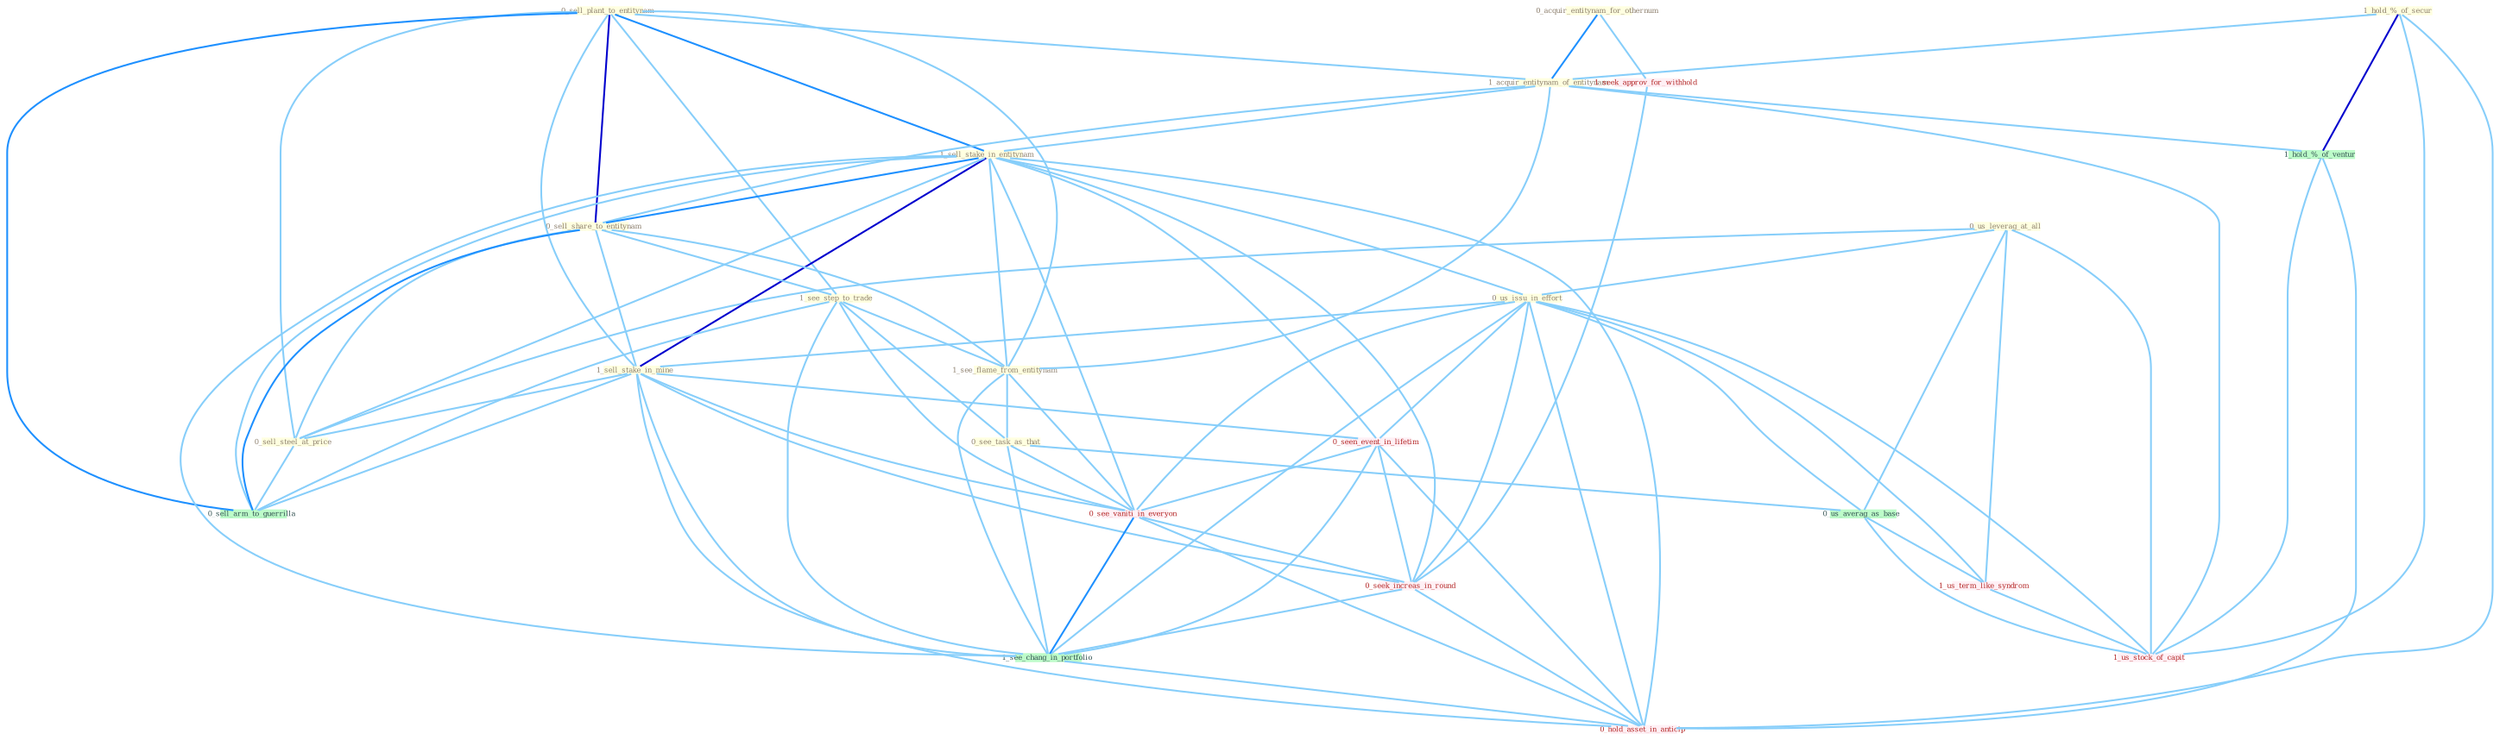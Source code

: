 Graph G{ 
    node
    [shape=polygon,style=filled,width=.5,height=.06,color="#BDFCC9",fixedsize=true,fontsize=4,
    fontcolor="#2f4f4f"];
    {node
    [color="#ffffe0", fontcolor="#8b7d6b"] "0_sell_plant_to_entitynam " "1_hold_%_of_secur " "0_acquir_entitynam_for_othernum " "1_acquir_entitynam_of_entitynam " "0_us_leverag_at_all " "1_sell_stake_in_entitynam " "0_sell_share_to_entitynam " "1_see_step_to_trade " "0_us_issu_in_effort " "1_sell_stake_in_mine " "1_see_flame_from_entitynam " "0_see_task_as_that " "0_sell_steel_at_price "}
{node [color="#fff0f5", fontcolor="#b22222"] "0_seen_event_in_lifetim " "1_us_term_like_syndrom " "1_seek_approv_for_withhold " "0_see_vaniti_in_everyon " "0_seek_increas_in_round " "1_us_stock_of_capit " "0_hold_asset_in_anticip "}
edge [color="#B0E2FF"];

	"0_sell_plant_to_entitynam " -- "1_acquir_entitynam_of_entitynam " [w="1", color="#87cefa" ];
	"0_sell_plant_to_entitynam " -- "1_sell_stake_in_entitynam " [w="2", color="#1e90ff" , len=0.8];
	"0_sell_plant_to_entitynam " -- "0_sell_share_to_entitynam " [w="3", color="#0000cd" , len=0.6];
	"0_sell_plant_to_entitynam " -- "1_see_step_to_trade " [w="1", color="#87cefa" ];
	"0_sell_plant_to_entitynam " -- "1_sell_stake_in_mine " [w="1", color="#87cefa" ];
	"0_sell_plant_to_entitynam " -- "1_see_flame_from_entitynam " [w="1", color="#87cefa" ];
	"0_sell_plant_to_entitynam " -- "0_sell_steel_at_price " [w="1", color="#87cefa" ];
	"0_sell_plant_to_entitynam " -- "0_sell_arm_to_guerrilla " [w="2", color="#1e90ff" , len=0.8];
	"1_hold_%_of_secur " -- "1_acquir_entitynam_of_entitynam " [w="1", color="#87cefa" ];
	"1_hold_%_of_secur " -- "1_hold_%_of_ventur " [w="3", color="#0000cd" , len=0.6];
	"1_hold_%_of_secur " -- "1_us_stock_of_capit " [w="1", color="#87cefa" ];
	"1_hold_%_of_secur " -- "0_hold_asset_in_anticip " [w="1", color="#87cefa" ];
	"0_acquir_entitynam_for_othernum " -- "1_acquir_entitynam_of_entitynam " [w="2", color="#1e90ff" , len=0.8];
	"0_acquir_entitynam_for_othernum " -- "1_seek_approv_for_withhold " [w="1", color="#87cefa" ];
	"1_acquir_entitynam_of_entitynam " -- "1_sell_stake_in_entitynam " [w="1", color="#87cefa" ];
	"1_acquir_entitynam_of_entitynam " -- "0_sell_share_to_entitynam " [w="1", color="#87cefa" ];
	"1_acquir_entitynam_of_entitynam " -- "1_see_flame_from_entitynam " [w="1", color="#87cefa" ];
	"1_acquir_entitynam_of_entitynam " -- "1_hold_%_of_ventur " [w="1", color="#87cefa" ];
	"1_acquir_entitynam_of_entitynam " -- "1_us_stock_of_capit " [w="1", color="#87cefa" ];
	"0_us_leverag_at_all " -- "0_us_issu_in_effort " [w="1", color="#87cefa" ];
	"0_us_leverag_at_all " -- "0_sell_steel_at_price " [w="1", color="#87cefa" ];
	"0_us_leverag_at_all " -- "0_us_averag_as_base " [w="1", color="#87cefa" ];
	"0_us_leverag_at_all " -- "1_us_term_like_syndrom " [w="1", color="#87cefa" ];
	"0_us_leverag_at_all " -- "1_us_stock_of_capit " [w="1", color="#87cefa" ];
	"1_sell_stake_in_entitynam " -- "0_sell_share_to_entitynam " [w="2", color="#1e90ff" , len=0.8];
	"1_sell_stake_in_entitynam " -- "0_us_issu_in_effort " [w="1", color="#87cefa" ];
	"1_sell_stake_in_entitynam " -- "1_sell_stake_in_mine " [w="3", color="#0000cd" , len=0.6];
	"1_sell_stake_in_entitynam " -- "1_see_flame_from_entitynam " [w="1", color="#87cefa" ];
	"1_sell_stake_in_entitynam " -- "0_sell_steel_at_price " [w="1", color="#87cefa" ];
	"1_sell_stake_in_entitynam " -- "0_seen_event_in_lifetim " [w="1", color="#87cefa" ];
	"1_sell_stake_in_entitynam " -- "0_see_vaniti_in_everyon " [w="1", color="#87cefa" ];
	"1_sell_stake_in_entitynam " -- "0_sell_arm_to_guerrilla " [w="1", color="#87cefa" ];
	"1_sell_stake_in_entitynam " -- "0_seek_increas_in_round " [w="1", color="#87cefa" ];
	"1_sell_stake_in_entitynam " -- "1_see_chang_in_portfolio " [w="1", color="#87cefa" ];
	"1_sell_stake_in_entitynam " -- "0_hold_asset_in_anticip " [w="1", color="#87cefa" ];
	"0_sell_share_to_entitynam " -- "1_see_step_to_trade " [w="1", color="#87cefa" ];
	"0_sell_share_to_entitynam " -- "1_sell_stake_in_mine " [w="1", color="#87cefa" ];
	"0_sell_share_to_entitynam " -- "1_see_flame_from_entitynam " [w="1", color="#87cefa" ];
	"0_sell_share_to_entitynam " -- "0_sell_steel_at_price " [w="1", color="#87cefa" ];
	"0_sell_share_to_entitynam " -- "0_sell_arm_to_guerrilla " [w="2", color="#1e90ff" , len=0.8];
	"1_see_step_to_trade " -- "1_see_flame_from_entitynam " [w="1", color="#87cefa" ];
	"1_see_step_to_trade " -- "0_see_task_as_that " [w="1", color="#87cefa" ];
	"1_see_step_to_trade " -- "0_see_vaniti_in_everyon " [w="1", color="#87cefa" ];
	"1_see_step_to_trade " -- "0_sell_arm_to_guerrilla " [w="1", color="#87cefa" ];
	"1_see_step_to_trade " -- "1_see_chang_in_portfolio " [w="1", color="#87cefa" ];
	"0_us_issu_in_effort " -- "1_sell_stake_in_mine " [w="1", color="#87cefa" ];
	"0_us_issu_in_effort " -- "0_seen_event_in_lifetim " [w="1", color="#87cefa" ];
	"0_us_issu_in_effort " -- "0_us_averag_as_base " [w="1", color="#87cefa" ];
	"0_us_issu_in_effort " -- "1_us_term_like_syndrom " [w="1", color="#87cefa" ];
	"0_us_issu_in_effort " -- "0_see_vaniti_in_everyon " [w="1", color="#87cefa" ];
	"0_us_issu_in_effort " -- "0_seek_increas_in_round " [w="1", color="#87cefa" ];
	"0_us_issu_in_effort " -- "1_us_stock_of_capit " [w="1", color="#87cefa" ];
	"0_us_issu_in_effort " -- "1_see_chang_in_portfolio " [w="1", color="#87cefa" ];
	"0_us_issu_in_effort " -- "0_hold_asset_in_anticip " [w="1", color="#87cefa" ];
	"1_sell_stake_in_mine " -- "0_sell_steel_at_price " [w="1", color="#87cefa" ];
	"1_sell_stake_in_mine " -- "0_seen_event_in_lifetim " [w="1", color="#87cefa" ];
	"1_sell_stake_in_mine " -- "0_see_vaniti_in_everyon " [w="1", color="#87cefa" ];
	"1_sell_stake_in_mine " -- "0_sell_arm_to_guerrilla " [w="1", color="#87cefa" ];
	"1_sell_stake_in_mine " -- "0_seek_increas_in_round " [w="1", color="#87cefa" ];
	"1_sell_stake_in_mine " -- "1_see_chang_in_portfolio " [w="1", color="#87cefa" ];
	"1_sell_stake_in_mine " -- "0_hold_asset_in_anticip " [w="1", color="#87cefa" ];
	"1_see_flame_from_entitynam " -- "0_see_task_as_that " [w="1", color="#87cefa" ];
	"1_see_flame_from_entitynam " -- "0_see_vaniti_in_everyon " [w="1", color="#87cefa" ];
	"1_see_flame_from_entitynam " -- "1_see_chang_in_portfolio " [w="1", color="#87cefa" ];
	"0_see_task_as_that " -- "0_us_averag_as_base " [w="1", color="#87cefa" ];
	"0_see_task_as_that " -- "0_see_vaniti_in_everyon " [w="1", color="#87cefa" ];
	"0_see_task_as_that " -- "1_see_chang_in_portfolio " [w="1", color="#87cefa" ];
	"0_sell_steel_at_price " -- "0_sell_arm_to_guerrilla " [w="1", color="#87cefa" ];
	"0_seen_event_in_lifetim " -- "0_see_vaniti_in_everyon " [w="1", color="#87cefa" ];
	"0_seen_event_in_lifetim " -- "0_seek_increas_in_round " [w="1", color="#87cefa" ];
	"0_seen_event_in_lifetim " -- "1_see_chang_in_portfolio " [w="1", color="#87cefa" ];
	"0_seen_event_in_lifetim " -- "0_hold_asset_in_anticip " [w="1", color="#87cefa" ];
	"0_us_averag_as_base " -- "1_us_term_like_syndrom " [w="1", color="#87cefa" ];
	"0_us_averag_as_base " -- "1_us_stock_of_capit " [w="1", color="#87cefa" ];
	"1_us_term_like_syndrom " -- "1_us_stock_of_capit " [w="1", color="#87cefa" ];
	"1_seek_approv_for_withhold " -- "0_seek_increas_in_round " [w="1", color="#87cefa" ];
	"1_hold_%_of_ventur " -- "1_us_stock_of_capit " [w="1", color="#87cefa" ];
	"1_hold_%_of_ventur " -- "0_hold_asset_in_anticip " [w="1", color="#87cefa" ];
	"0_see_vaniti_in_everyon " -- "0_seek_increas_in_round " [w="1", color="#87cefa" ];
	"0_see_vaniti_in_everyon " -- "1_see_chang_in_portfolio " [w="2", color="#1e90ff" , len=0.8];
	"0_see_vaniti_in_everyon " -- "0_hold_asset_in_anticip " [w="1", color="#87cefa" ];
	"0_seek_increas_in_round " -- "1_see_chang_in_portfolio " [w="1", color="#87cefa" ];
	"0_seek_increas_in_round " -- "0_hold_asset_in_anticip " [w="1", color="#87cefa" ];
	"1_see_chang_in_portfolio " -- "0_hold_asset_in_anticip " [w="1", color="#87cefa" ];
}